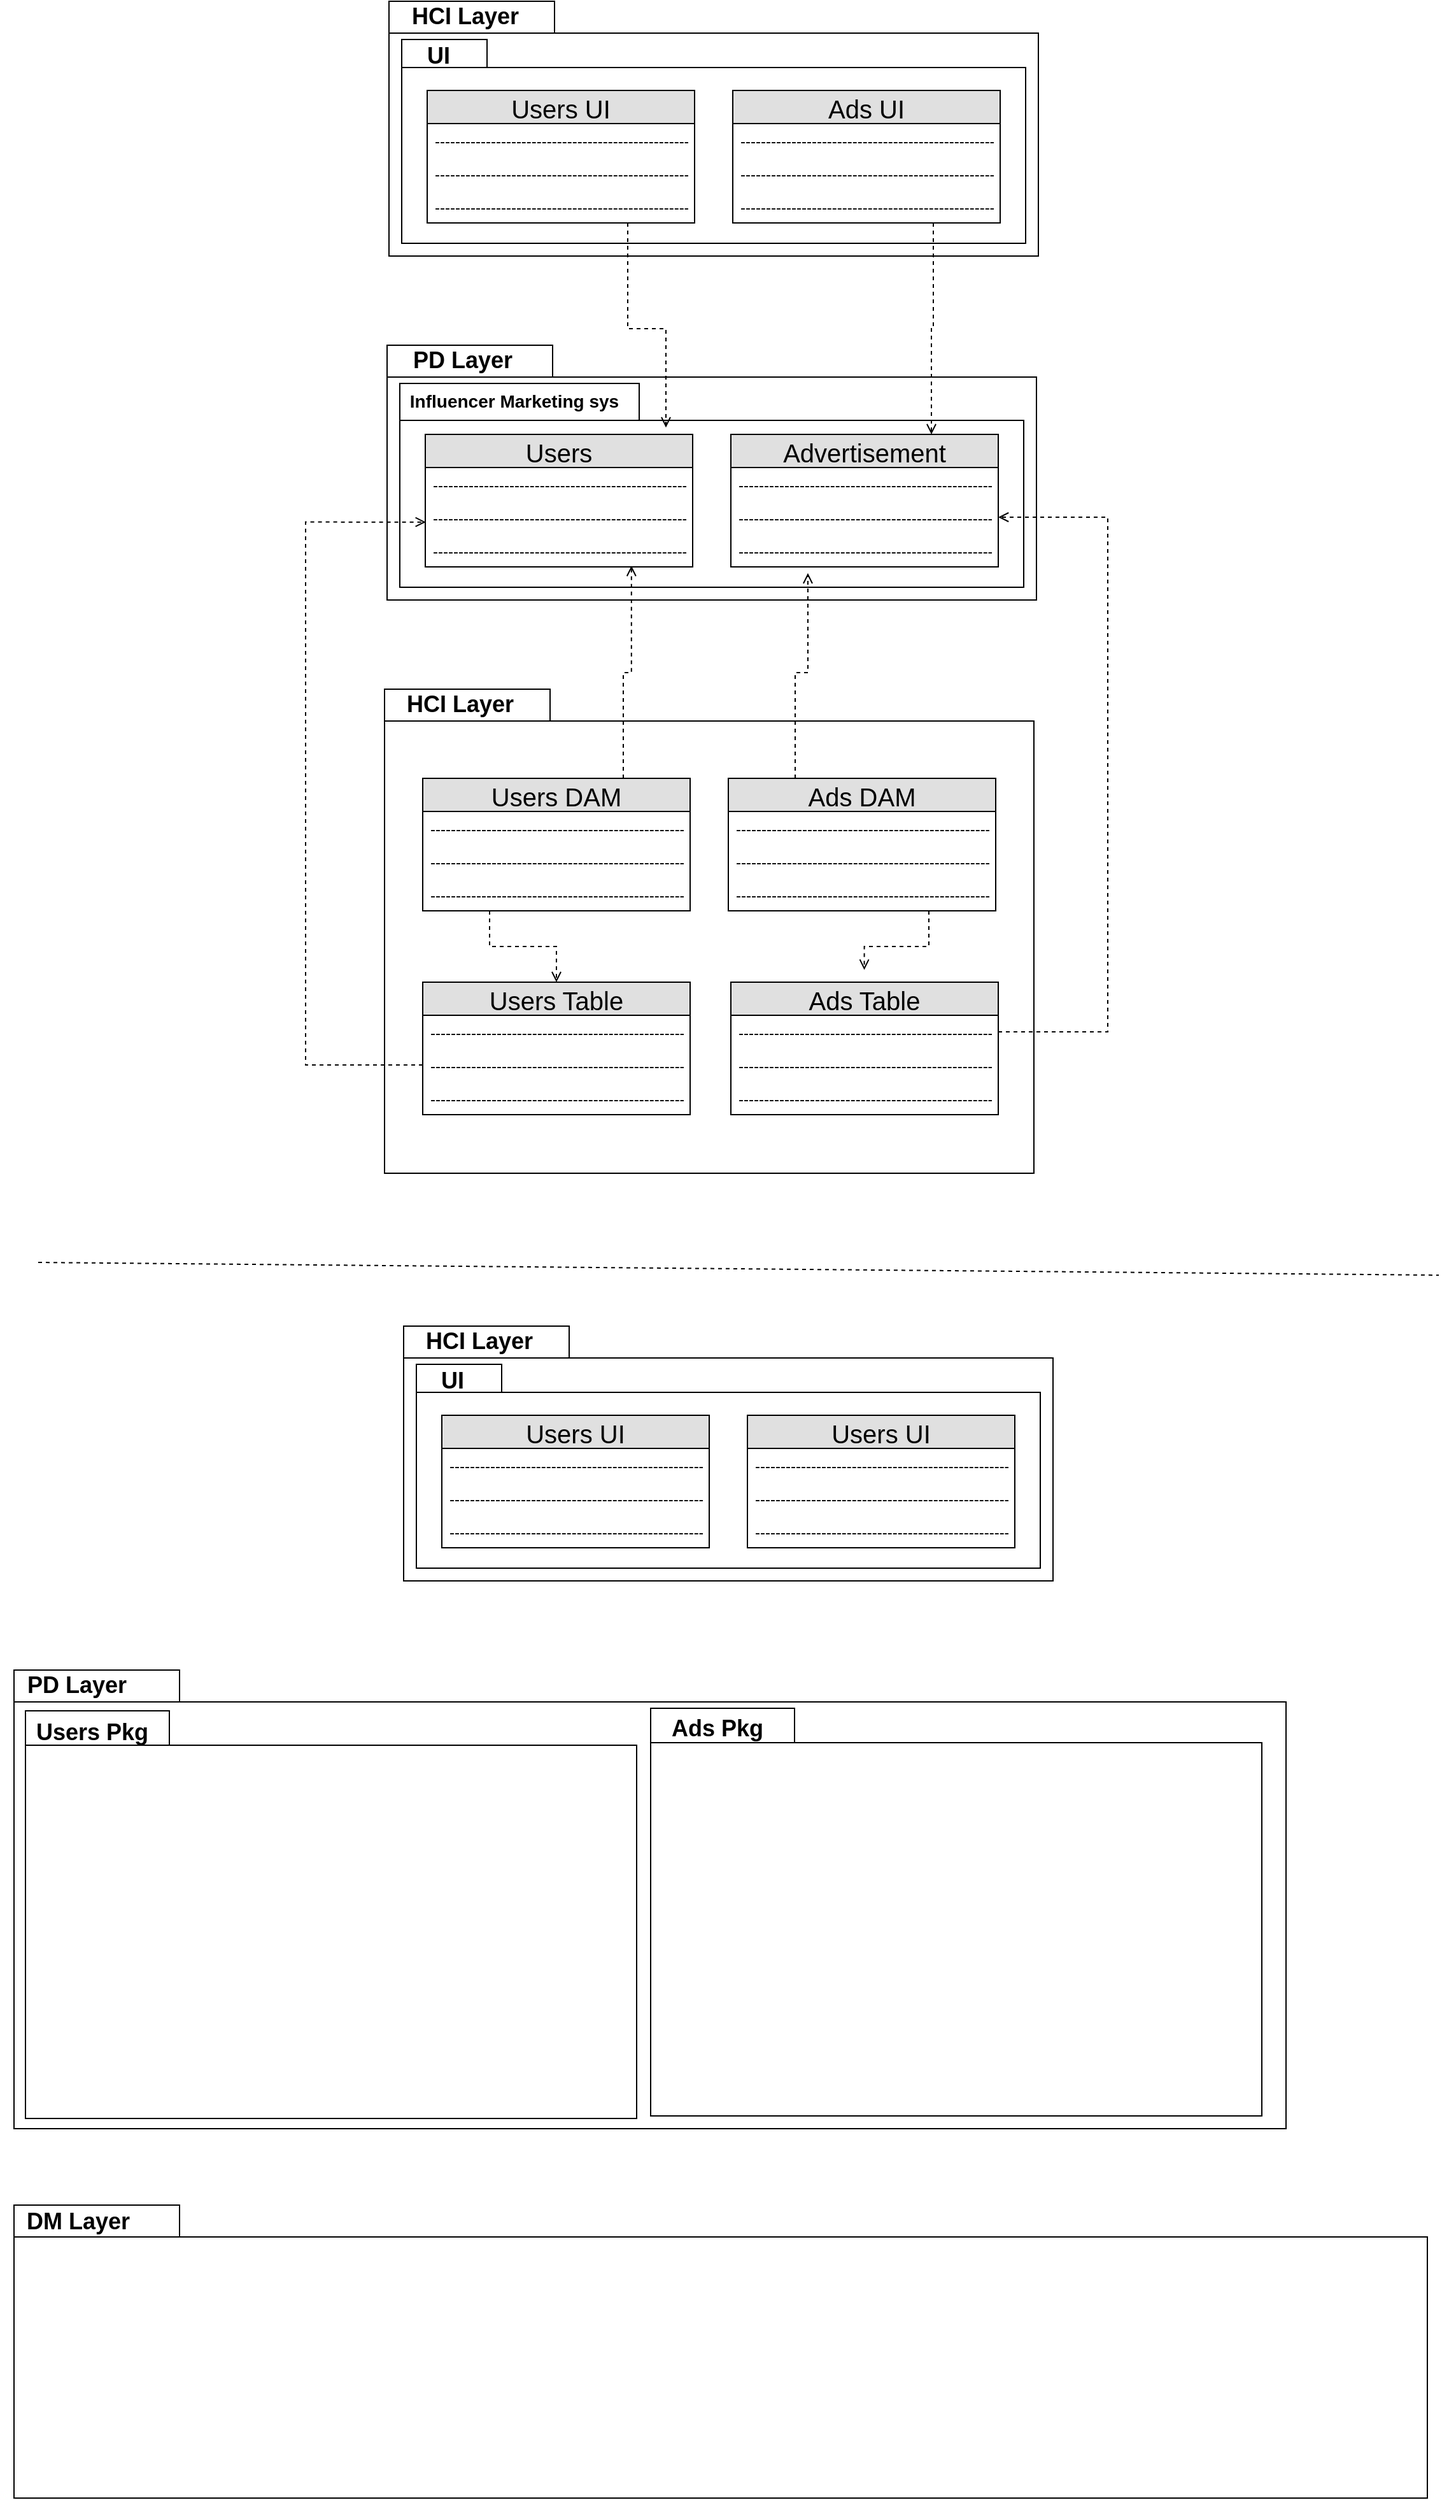 <mxfile version="12.5.8" type="google"><diagram id="fCJSIkJa_AI3o1C9sEI1" name="Page-1"><mxGraphModel dx="1297" dy="8" grid="1" gridSize="10" guides="1" tooltips="1" connect="1" arrows="1" fold="1" page="1" pageScale="1" pageWidth="1169" pageHeight="826" math="0" shadow="0"><root><mxCell id="0"/><mxCell id="1" parent="0"/><mxCell id="Y9Nz6DI4piTX5M4zUcLk-29" value="" style="group" vertex="1" connectable="0" parent="1"><mxGeometry x="313.5" y="1020" width="522" height="200" as="geometry"/></mxCell><mxCell id="Y9Nz6DI4piTX5M4zUcLk-30" value="" style="shape=folder;fontStyle=1;spacingTop=10;tabWidth=130;tabHeight=25;tabPosition=left;html=1;" vertex="1" parent="Y9Nz6DI4piTX5M4zUcLk-29"><mxGeometry x="12" width="510" height="200" as="geometry"/></mxCell><mxCell id="Y9Nz6DI4piTX5M4zUcLk-31" value="" style="shape=folder;fontStyle=1;spacingTop=10;tabWidth=67;tabHeight=22;tabPosition=left;html=1;" vertex="1" parent="Y9Nz6DI4piTX5M4zUcLk-29"><mxGeometry x="22" y="30" width="490" height="160" as="geometry"/></mxCell><mxCell id="Y9Nz6DI4piTX5M4zUcLk-32" value="&lt;font style=&quot;font-size: 18px&quot;&gt;&lt;b&gt;HCI Layer&lt;br&gt;&lt;/b&gt;&lt;/font&gt;" style="text;html=1;strokeColor=none;fillColor=none;align=center;verticalAlign=middle;whiteSpace=wrap;rounded=0;" vertex="1" parent="Y9Nz6DI4piTX5M4zUcLk-29"><mxGeometry x="21" y="2" width="101" height="20" as="geometry"/></mxCell><mxCell id="Y9Nz6DI4piTX5M4zUcLk-33" value="&lt;font style=&quot;font-size: 18px&quot;&gt;&lt;b&gt;UI&lt;/b&gt;&lt;/font&gt;" style="text;html=1;strokeColor=none;fillColor=none;align=center;verticalAlign=middle;whiteSpace=wrap;rounded=0;" vertex="1" parent="Y9Nz6DI4piTX5M4zUcLk-29"><mxGeometry y="33" width="101" height="20" as="geometry"/></mxCell><mxCell id="Y9Nz6DI4piTX5M4zUcLk-34" value="Users UI" style="swimlane;fontStyle=0;childLayout=stackLayout;horizontal=1;startSize=26;fillColor=#e0e0e0;horizontalStack=0;resizeParent=1;resizeParentMax=0;resizeLast=0;collapsible=1;marginBottom=0;swimlaneFillColor=#ffffff;align=center;fontSize=20;" vertex="1" parent="Y9Nz6DI4piTX5M4zUcLk-29"><mxGeometry x="42" y="70" width="210" height="104" as="geometry"/></mxCell><mxCell id="Y9Nz6DI4piTX5M4zUcLk-35" value="----------------------------------------------------------" style="text;strokeColor=none;fillColor=none;spacingLeft=4;spacingRight=4;overflow=hidden;rotatable=0;points=[[0,0.5],[1,0.5]];portConstraint=eastwest;fontSize=12;" vertex="1" parent="Y9Nz6DI4piTX5M4zUcLk-34"><mxGeometry y="26" width="210" height="26" as="geometry"/></mxCell><mxCell id="Y9Nz6DI4piTX5M4zUcLk-36" value="----------------------------------------------------------" style="text;strokeColor=none;fillColor=none;spacingLeft=4;spacingRight=4;overflow=hidden;rotatable=0;points=[[0,0.5],[1,0.5]];portConstraint=eastwest;fontSize=12;" vertex="1" parent="Y9Nz6DI4piTX5M4zUcLk-34"><mxGeometry y="52" width="210" height="26" as="geometry"/></mxCell><mxCell id="Y9Nz6DI4piTX5M4zUcLk-37" value="----------------------------------------------------------" style="text;strokeColor=none;fillColor=none;spacingLeft=4;spacingRight=4;overflow=hidden;rotatable=0;points=[[0,0.5],[1,0.5]];portConstraint=eastwest;fontSize=12;" vertex="1" parent="Y9Nz6DI4piTX5M4zUcLk-34"><mxGeometry y="78" width="210" height="26" as="geometry"/></mxCell><mxCell id="Y9Nz6DI4piTX5M4zUcLk-38" value="Ads UI" style="swimlane;fontStyle=0;childLayout=stackLayout;horizontal=1;startSize=26;fillColor=#e0e0e0;horizontalStack=0;resizeParent=1;resizeParentMax=0;resizeLast=0;collapsible=1;marginBottom=0;swimlaneFillColor=#ffffff;align=center;fontSize=20;" vertex="1" parent="Y9Nz6DI4piTX5M4zUcLk-29"><mxGeometry x="282" y="70" width="210" height="104" as="geometry"/></mxCell><mxCell id="Y9Nz6DI4piTX5M4zUcLk-39" value="----------------------------------------------------------" style="text;strokeColor=none;fillColor=none;spacingLeft=4;spacingRight=4;overflow=hidden;rotatable=0;points=[[0,0.5],[1,0.5]];portConstraint=eastwest;fontSize=12;" vertex="1" parent="Y9Nz6DI4piTX5M4zUcLk-38"><mxGeometry y="26" width="210" height="26" as="geometry"/></mxCell><mxCell id="Y9Nz6DI4piTX5M4zUcLk-40" value="----------------------------------------------------------" style="text;strokeColor=none;fillColor=none;spacingLeft=4;spacingRight=4;overflow=hidden;rotatable=0;points=[[0,0.5],[1,0.5]];portConstraint=eastwest;fontSize=12;" vertex="1" parent="Y9Nz6DI4piTX5M4zUcLk-38"><mxGeometry y="52" width="210" height="26" as="geometry"/></mxCell><mxCell id="Y9Nz6DI4piTX5M4zUcLk-41" value="----------------------------------------------------------" style="text;strokeColor=none;fillColor=none;spacingLeft=4;spacingRight=4;overflow=hidden;rotatable=0;points=[[0,0.5],[1,0.5]];portConstraint=eastwest;fontSize=12;" vertex="1" parent="Y9Nz6DI4piTX5M4zUcLk-38"><mxGeometry y="78" width="210" height="26" as="geometry"/></mxCell><mxCell id="Y9Nz6DI4piTX5M4zUcLk-45" value="" style="group" vertex="1" connectable="0" parent="1"><mxGeometry x="312" y="1290" width="522" height="200" as="geometry"/></mxCell><mxCell id="Y9Nz6DI4piTX5M4zUcLk-46" value="" style="shape=folder;fontStyle=1;spacingTop=10;tabWidth=130;tabHeight=25;tabPosition=left;html=1;" vertex="1" parent="Y9Nz6DI4piTX5M4zUcLk-45"><mxGeometry x="12" width="510" height="200" as="geometry"/></mxCell><mxCell id="Y9Nz6DI4piTX5M4zUcLk-47" value="" style="shape=folder;fontStyle=1;spacingTop=10;tabWidth=188;tabHeight=29;tabPosition=left;html=1;" vertex="1" parent="Y9Nz6DI4piTX5M4zUcLk-45"><mxGeometry x="22" y="30" width="490" height="160" as="geometry"/></mxCell><mxCell id="Y9Nz6DI4piTX5M4zUcLk-48" value="&lt;font style=&quot;font-size: 18px&quot;&gt;&lt;b&gt;PD Layer&lt;br&gt;&lt;/b&gt;&lt;/font&gt;" style="text;html=1;strokeColor=none;fillColor=none;align=center;verticalAlign=middle;whiteSpace=wrap;rounded=0;" vertex="1" parent="Y9Nz6DI4piTX5M4zUcLk-45"><mxGeometry x="21" y="2" width="101" height="20" as="geometry"/></mxCell><mxCell id="Y9Nz6DI4piTX5M4zUcLk-50" value="Users" style="swimlane;fontStyle=0;childLayout=stackLayout;horizontal=1;startSize=26;fillColor=#e0e0e0;horizontalStack=0;resizeParent=1;resizeParentMax=0;resizeLast=0;collapsible=1;marginBottom=0;swimlaneFillColor=#ffffff;align=center;fontSize=20;" vertex="1" parent="Y9Nz6DI4piTX5M4zUcLk-45"><mxGeometry x="42" y="70" width="210" height="104" as="geometry"/></mxCell><mxCell id="Y9Nz6DI4piTX5M4zUcLk-51" value="----------------------------------------------------------" style="text;strokeColor=none;fillColor=none;spacingLeft=4;spacingRight=4;overflow=hidden;rotatable=0;points=[[0,0.5],[1,0.5]];portConstraint=eastwest;fontSize=12;" vertex="1" parent="Y9Nz6DI4piTX5M4zUcLk-50"><mxGeometry y="26" width="210" height="26" as="geometry"/></mxCell><mxCell id="Y9Nz6DI4piTX5M4zUcLk-52" value="----------------------------------------------------------" style="text;strokeColor=none;fillColor=none;spacingLeft=4;spacingRight=4;overflow=hidden;rotatable=0;points=[[0,0.5],[1,0.5]];portConstraint=eastwest;fontSize=12;" vertex="1" parent="Y9Nz6DI4piTX5M4zUcLk-50"><mxGeometry y="52" width="210" height="26" as="geometry"/></mxCell><mxCell id="Y9Nz6DI4piTX5M4zUcLk-53" value="----------------------------------------------------------" style="text;strokeColor=none;fillColor=none;spacingLeft=4;spacingRight=4;overflow=hidden;rotatable=0;points=[[0,0.5],[1,0.5]];portConstraint=eastwest;fontSize=12;" vertex="1" parent="Y9Nz6DI4piTX5M4zUcLk-50"><mxGeometry y="78" width="210" height="26" as="geometry"/></mxCell><mxCell id="Y9Nz6DI4piTX5M4zUcLk-54" value="Advertisement" style="swimlane;fontStyle=0;childLayout=stackLayout;horizontal=1;startSize=26;fillColor=#e0e0e0;horizontalStack=0;resizeParent=1;resizeParentMax=0;resizeLast=0;collapsible=1;marginBottom=0;swimlaneFillColor=#ffffff;align=center;fontSize=20;" vertex="1" parent="Y9Nz6DI4piTX5M4zUcLk-45"><mxGeometry x="282" y="70" width="210" height="104" as="geometry"/></mxCell><mxCell id="Y9Nz6DI4piTX5M4zUcLk-55" value="----------------------------------------------------------" style="text;strokeColor=none;fillColor=none;spacingLeft=4;spacingRight=4;overflow=hidden;rotatable=0;points=[[0,0.5],[1,0.5]];portConstraint=eastwest;fontSize=12;" vertex="1" parent="Y9Nz6DI4piTX5M4zUcLk-54"><mxGeometry y="26" width="210" height="26" as="geometry"/></mxCell><mxCell id="Y9Nz6DI4piTX5M4zUcLk-56" value="----------------------------------------------------------" style="text;strokeColor=none;fillColor=none;spacingLeft=4;spacingRight=4;overflow=hidden;rotatable=0;points=[[0,0.5],[1,0.5]];portConstraint=eastwest;fontSize=12;" vertex="1" parent="Y9Nz6DI4piTX5M4zUcLk-54"><mxGeometry y="52" width="210" height="26" as="geometry"/></mxCell><mxCell id="Y9Nz6DI4piTX5M4zUcLk-57" value="----------------------------------------------------------" style="text;strokeColor=none;fillColor=none;spacingLeft=4;spacingRight=4;overflow=hidden;rotatable=0;points=[[0,0.5],[1,0.5]];portConstraint=eastwest;fontSize=12;" vertex="1" parent="Y9Nz6DI4piTX5M4zUcLk-54"><mxGeometry y="78" width="210" height="26" as="geometry"/></mxCell><mxCell id="Y9Nz6DI4piTX5M4zUcLk-49" value="&lt;font style=&quot;font-size: 14px&quot;&gt;&lt;b&gt;Influencer Marketing sys&lt;br&gt;&lt;/b&gt;&lt;/font&gt;" style="text;html=1;strokeColor=none;fillColor=none;align=center;verticalAlign=middle;whiteSpace=wrap;rounded=0;" vertex="1" parent="Y9Nz6DI4piTX5M4zUcLk-45"><mxGeometry x="21" y="34" width="182" height="20" as="geometry"/></mxCell><mxCell id="Y9Nz6DI4piTX5M4zUcLk-72" value="" style="shape=folder;fontStyle=1;spacingTop=10;tabWidth=130;tabHeight=25;tabPosition=left;html=1;" vertex="1" parent="1"><mxGeometry x="322" y="1560" width="510" height="380" as="geometry"/></mxCell><mxCell id="Y9Nz6DI4piTX5M4zUcLk-74" value="&lt;font style=&quot;font-size: 18px&quot;&gt;&lt;b&gt;HCI Layer&lt;br&gt;&lt;/b&gt;&lt;/font&gt;" style="text;html=1;strokeColor=none;fillColor=none;align=center;verticalAlign=middle;whiteSpace=wrap;rounded=0;" vertex="1" parent="1"><mxGeometry x="331" y="1562" width="101" height="20" as="geometry"/></mxCell><mxCell id="Y9Nz6DI4piTX5M4zUcLk-94" style="edgeStyle=orthogonalEdgeStyle;rounded=0;orthogonalLoop=1;jettySize=auto;html=1;exitX=0.25;exitY=1;exitDx=0;exitDy=0;entryX=0.5;entryY=0;entryDx=0;entryDy=0;dashed=1;endArrow=open;endFill=0;fontSize=20;" edge="1" parent="1" source="Y9Nz6DI4piTX5M4zUcLk-76" target="Y9Nz6DI4piTX5M4zUcLk-84"><mxGeometry relative="1" as="geometry"/></mxCell><mxCell id="Y9Nz6DI4piTX5M4zUcLk-96" style="edgeStyle=orthogonalEdgeStyle;rounded=0;orthogonalLoop=1;jettySize=auto;html=1;exitX=0.75;exitY=0;exitDx=0;exitDy=0;entryX=0.771;entryY=0.967;entryDx=0;entryDy=0;entryPerimeter=0;dashed=1;endArrow=open;endFill=0;fontSize=20;" edge="1" parent="1" source="Y9Nz6DI4piTX5M4zUcLk-76" target="Y9Nz6DI4piTX5M4zUcLk-53"><mxGeometry relative="1" as="geometry"/></mxCell><mxCell id="Y9Nz6DI4piTX5M4zUcLk-76" value="Users DAM" style="swimlane;fontStyle=0;childLayout=stackLayout;horizontal=1;startSize=26;fillColor=#e0e0e0;horizontalStack=0;resizeParent=1;resizeParentMax=0;resizeLast=0;collapsible=1;marginBottom=0;swimlaneFillColor=#ffffff;align=center;fontSize=20;" vertex="1" parent="1"><mxGeometry x="352" y="1630" width="210" height="104" as="geometry"/></mxCell><mxCell id="Y9Nz6DI4piTX5M4zUcLk-77" value="----------------------------------------------------------" style="text;strokeColor=none;fillColor=none;spacingLeft=4;spacingRight=4;overflow=hidden;rotatable=0;points=[[0,0.5],[1,0.5]];portConstraint=eastwest;fontSize=12;" vertex="1" parent="Y9Nz6DI4piTX5M4zUcLk-76"><mxGeometry y="26" width="210" height="26" as="geometry"/></mxCell><mxCell id="Y9Nz6DI4piTX5M4zUcLk-78" value="----------------------------------------------------------" style="text;strokeColor=none;fillColor=none;spacingLeft=4;spacingRight=4;overflow=hidden;rotatable=0;points=[[0,0.5],[1,0.5]];portConstraint=eastwest;fontSize=12;" vertex="1" parent="Y9Nz6DI4piTX5M4zUcLk-76"><mxGeometry y="52" width="210" height="26" as="geometry"/></mxCell><mxCell id="Y9Nz6DI4piTX5M4zUcLk-79" value="----------------------------------------------------------" style="text;strokeColor=none;fillColor=none;spacingLeft=4;spacingRight=4;overflow=hidden;rotatable=0;points=[[0,0.5],[1,0.5]];portConstraint=eastwest;fontSize=12;" vertex="1" parent="Y9Nz6DI4piTX5M4zUcLk-76"><mxGeometry y="78" width="210" height="26" as="geometry"/></mxCell><mxCell id="Y9Nz6DI4piTX5M4zUcLk-93" style="edgeStyle=orthogonalEdgeStyle;rounded=0;orthogonalLoop=1;jettySize=auto;html=1;exitX=0.75;exitY=1;exitDx=0;exitDy=0;entryX=0.499;entryY=-0.093;entryDx=0;entryDy=0;entryPerimeter=0;dashed=1;endArrow=open;endFill=0;fontSize=20;" edge="1" parent="1" source="Y9Nz6DI4piTX5M4zUcLk-80" target="Y9Nz6DI4piTX5M4zUcLk-88"><mxGeometry relative="1" as="geometry"/></mxCell><mxCell id="Y9Nz6DI4piTX5M4zUcLk-97" style="edgeStyle=orthogonalEdgeStyle;rounded=0;orthogonalLoop=1;jettySize=auto;html=1;exitX=0.25;exitY=0;exitDx=0;exitDy=0;entryX=0.288;entryY=1.187;entryDx=0;entryDy=0;entryPerimeter=0;dashed=1;endArrow=open;endFill=0;fontSize=20;" edge="1" parent="1" source="Y9Nz6DI4piTX5M4zUcLk-80" target="Y9Nz6DI4piTX5M4zUcLk-57"><mxGeometry relative="1" as="geometry"><Array as="points"><mxPoint x="644" y="1547"/><mxPoint x="654" y="1547"/></Array></mxGeometry></mxCell><mxCell id="Y9Nz6DI4piTX5M4zUcLk-80" value="Ads DAM" style="swimlane;fontStyle=0;childLayout=stackLayout;horizontal=1;startSize=26;fillColor=#e0e0e0;horizontalStack=0;resizeParent=1;resizeParentMax=0;resizeLast=0;collapsible=1;marginBottom=0;swimlaneFillColor=#ffffff;align=center;fontSize=20;" vertex="1" parent="1"><mxGeometry x="592" y="1630" width="210" height="104" as="geometry"/></mxCell><mxCell id="Y9Nz6DI4piTX5M4zUcLk-81" value="----------------------------------------------------------" style="text;strokeColor=none;fillColor=none;spacingLeft=4;spacingRight=4;overflow=hidden;rotatable=0;points=[[0,0.5],[1,0.5]];portConstraint=eastwest;fontSize=12;" vertex="1" parent="Y9Nz6DI4piTX5M4zUcLk-80"><mxGeometry y="26" width="210" height="26" as="geometry"/></mxCell><mxCell id="Y9Nz6DI4piTX5M4zUcLk-82" value="----------------------------------------------------------" style="text;strokeColor=none;fillColor=none;spacingLeft=4;spacingRight=4;overflow=hidden;rotatable=0;points=[[0,0.5],[1,0.5]];portConstraint=eastwest;fontSize=12;" vertex="1" parent="Y9Nz6DI4piTX5M4zUcLk-80"><mxGeometry y="52" width="210" height="26" as="geometry"/></mxCell><mxCell id="Y9Nz6DI4piTX5M4zUcLk-83" value="----------------------------------------------------------" style="text;strokeColor=none;fillColor=none;spacingLeft=4;spacingRight=4;overflow=hidden;rotatable=0;points=[[0,0.5],[1,0.5]];portConstraint=eastwest;fontSize=12;" vertex="1" parent="Y9Nz6DI4piTX5M4zUcLk-80"><mxGeometry y="78" width="210" height="26" as="geometry"/></mxCell><mxCell id="Y9Nz6DI4piTX5M4zUcLk-84" value="Users Table" style="swimlane;fontStyle=0;childLayout=stackLayout;horizontal=1;startSize=26;fillColor=#e0e0e0;horizontalStack=0;resizeParent=1;resizeParentMax=0;resizeLast=0;collapsible=1;marginBottom=0;swimlaneFillColor=#ffffff;align=center;fontSize=20;" vertex="1" parent="1"><mxGeometry x="352" y="1790" width="210" height="104" as="geometry"/></mxCell><mxCell id="Y9Nz6DI4piTX5M4zUcLk-85" value="----------------------------------------------------------" style="text;strokeColor=none;fillColor=none;spacingLeft=4;spacingRight=4;overflow=hidden;rotatable=0;points=[[0,0.5],[1,0.5]];portConstraint=eastwest;fontSize=12;" vertex="1" parent="Y9Nz6DI4piTX5M4zUcLk-84"><mxGeometry y="26" width="210" height="26" as="geometry"/></mxCell><mxCell id="Y9Nz6DI4piTX5M4zUcLk-86" value="----------------------------------------------------------" style="text;strokeColor=none;fillColor=none;spacingLeft=4;spacingRight=4;overflow=hidden;rotatable=0;points=[[0,0.5],[1,0.5]];portConstraint=eastwest;fontSize=12;" vertex="1" parent="Y9Nz6DI4piTX5M4zUcLk-84"><mxGeometry y="52" width="210" height="26" as="geometry"/></mxCell><mxCell id="Y9Nz6DI4piTX5M4zUcLk-87" value="----------------------------------------------------------" style="text;strokeColor=none;fillColor=none;spacingLeft=4;spacingRight=4;overflow=hidden;rotatable=0;points=[[0,0.5],[1,0.5]];portConstraint=eastwest;fontSize=12;" vertex="1" parent="Y9Nz6DI4piTX5M4zUcLk-84"><mxGeometry y="78" width="210" height="26" as="geometry"/></mxCell><mxCell id="Y9Nz6DI4piTX5M4zUcLk-88" value="Ads Table" style="swimlane;fontStyle=0;childLayout=stackLayout;horizontal=1;startSize=26;fillColor=#e0e0e0;horizontalStack=0;resizeParent=1;resizeParentMax=0;resizeLast=0;collapsible=1;marginBottom=0;swimlaneFillColor=#ffffff;align=center;fontSize=20;" vertex="1" parent="1"><mxGeometry x="594" y="1790" width="210" height="104" as="geometry"/></mxCell><mxCell id="Y9Nz6DI4piTX5M4zUcLk-89" value="----------------------------------------------------------" style="text;strokeColor=none;fillColor=none;spacingLeft=4;spacingRight=4;overflow=hidden;rotatable=0;points=[[0,0.5],[1,0.5]];portConstraint=eastwest;fontSize=12;" vertex="1" parent="Y9Nz6DI4piTX5M4zUcLk-88"><mxGeometry y="26" width="210" height="26" as="geometry"/></mxCell><mxCell id="Y9Nz6DI4piTX5M4zUcLk-90" value="----------------------------------------------------------" style="text;strokeColor=none;fillColor=none;spacingLeft=4;spacingRight=4;overflow=hidden;rotatable=0;points=[[0,0.5],[1,0.5]];portConstraint=eastwest;fontSize=12;" vertex="1" parent="Y9Nz6DI4piTX5M4zUcLk-88"><mxGeometry y="52" width="210" height="26" as="geometry"/></mxCell><mxCell id="Y9Nz6DI4piTX5M4zUcLk-91" value="----------------------------------------------------------" style="text;strokeColor=none;fillColor=none;spacingLeft=4;spacingRight=4;overflow=hidden;rotatable=0;points=[[0,0.5],[1,0.5]];portConstraint=eastwest;fontSize=12;" vertex="1" parent="Y9Nz6DI4piTX5M4zUcLk-88"><mxGeometry y="78" width="210" height="26" as="geometry"/></mxCell><mxCell id="Y9Nz6DI4piTX5M4zUcLk-98" style="edgeStyle=orthogonalEdgeStyle;rounded=0;orthogonalLoop=1;jettySize=auto;html=1;exitX=1;exitY=0.5;exitDx=0;exitDy=0;entryX=1;entryY=0.5;entryDx=0;entryDy=0;dashed=1;endArrow=open;endFill=0;fontSize=20;" edge="1" parent="1" source="Y9Nz6DI4piTX5M4zUcLk-89" target="Y9Nz6DI4piTX5M4zUcLk-56"><mxGeometry relative="1" as="geometry"><Array as="points"><mxPoint x="890" y="1829"/><mxPoint x="890" y="1425"/></Array></mxGeometry></mxCell><mxCell id="Y9Nz6DI4piTX5M4zUcLk-99" style="edgeStyle=orthogonalEdgeStyle;rounded=0;orthogonalLoop=1;jettySize=auto;html=1;exitX=0;exitY=0.5;exitDx=0;exitDy=0;entryX=0.002;entryY=-0.352;entryDx=0;entryDy=0;entryPerimeter=0;dashed=1;endArrow=open;endFill=0;fontSize=20;" edge="1" parent="1" source="Y9Nz6DI4piTX5M4zUcLk-86" target="Y9Nz6DI4piTX5M4zUcLk-53"><mxGeometry relative="1" as="geometry"><Array as="points"><mxPoint x="260" y="1855"/><mxPoint x="260" y="1429"/></Array></mxGeometry></mxCell><mxCell id="Y9Nz6DI4piTX5M4zUcLk-100" style="edgeStyle=orthogonalEdgeStyle;rounded=0;orthogonalLoop=1;jettySize=auto;html=1;exitX=0.75;exitY=1;exitDx=0;exitDy=0;entryX=0.75;entryY=0;entryDx=0;entryDy=0;dashed=1;endArrow=open;endFill=0;fontSize=20;" edge="1" parent="1" source="Y9Nz6DI4piTX5M4zUcLk-38" target="Y9Nz6DI4piTX5M4zUcLk-54"><mxGeometry relative="1" as="geometry"/></mxCell><mxCell id="Y9Nz6DI4piTX5M4zUcLk-101" style="edgeStyle=orthogonalEdgeStyle;rounded=0;orthogonalLoop=1;jettySize=auto;html=1;exitX=0.75;exitY=1;exitDx=0;exitDy=0;entryX=0.9;entryY=-0.052;entryDx=0;entryDy=0;entryPerimeter=0;dashed=1;endArrow=open;endFill=0;fontSize=20;" edge="1" parent="1" source="Y9Nz6DI4piTX5M4zUcLk-34" target="Y9Nz6DI4piTX5M4zUcLk-50"><mxGeometry relative="1" as="geometry"/></mxCell><mxCell id="Y9Nz6DI4piTX5M4zUcLk-126" value="" style="group" vertex="1" connectable="0" parent="1"><mxGeometry x="30" y="2330" width="1111" height="360" as="geometry"/></mxCell><mxCell id="Y9Nz6DI4piTX5M4zUcLk-127" value="" style="group" vertex="1" connectable="0" parent="Y9Nz6DI4piTX5M4zUcLk-126"><mxGeometry width="1000" height="360" as="geometry"/></mxCell><mxCell id="Y9Nz6DI4piTX5M4zUcLk-128" value="" style="shape=folder;fontStyle=1;spacingTop=10;tabWidth=130;tabHeight=25;tabPosition=left;html=1;" vertex="1" parent="Y9Nz6DI4piTX5M4zUcLk-127"><mxGeometry x="1" width="999" height="360" as="geometry"/></mxCell><mxCell id="Y9Nz6DI4piTX5M4zUcLk-129" value="&lt;font style=&quot;font-size: 18px&quot;&gt;&lt;b&gt;PD Layer&lt;br&gt;&lt;/b&gt;&lt;/font&gt;" style="text;html=1;strokeColor=none;fillColor=none;align=center;verticalAlign=middle;whiteSpace=wrap;rounded=0;" vertex="1" parent="Y9Nz6DI4piTX5M4zUcLk-127"><mxGeometry y="2" width="101" height="20" as="geometry"/></mxCell><mxCell id="Y9Nz6DI4piTX5M4zUcLk-130" value="" style="shape=folder;fontStyle=1;spacingTop=10;tabWidth=113;tabHeight=27;tabPosition=left;html=1;" vertex="1" parent="Y9Nz6DI4piTX5M4zUcLk-127"><mxGeometry x="501" y="30" width="480" height="320" as="geometry"/></mxCell><mxCell id="Y9Nz6DI4piTX5M4zUcLk-131" value="&lt;font size=&quot;1&quot;&gt;&lt;b&gt;&lt;font style=&quot;font-size: 18px&quot;&gt;Ads Pkg&lt;/font&gt;&lt;/b&gt;&lt;/font&gt;" style="text;html=1;strokeColor=none;fillColor=none;align=center;verticalAlign=middle;whiteSpace=wrap;rounded=0;" vertex="1" parent="Y9Nz6DI4piTX5M4zUcLk-127"><mxGeometry x="481" y="27.997" width="145" height="35.556" as="geometry"/></mxCell><mxCell id="Y9Nz6DI4piTX5M4zUcLk-132" value="" style="group" vertex="1" connectable="0" parent="Y9Nz6DI4piTX5M4zUcLk-127"><mxGeometry y="32" width="490" height="320" as="geometry"/></mxCell><mxCell id="Y9Nz6DI4piTX5M4zUcLk-133" value="" style="shape=folder;fontStyle=1;spacingTop=10;tabWidth=113;tabHeight=27;tabPosition=left;html=1;" vertex="1" parent="Y9Nz6DI4piTX5M4zUcLk-132"><mxGeometry x="10" width="480" height="320" as="geometry"/></mxCell><mxCell id="Y9Nz6DI4piTX5M4zUcLk-134" value="&lt;font size=&quot;1&quot;&gt;&lt;b&gt;&lt;font style=&quot;font-size: 18px&quot;&gt;Users Pkg&lt;/font&gt;&lt;/b&gt;&lt;/font&gt;&lt;font style=&quot;font-size: 18px&quot;&gt;&lt;b&gt;&lt;/b&gt;&lt;/font&gt;" style="text;html=1;strokeColor=none;fillColor=none;align=center;verticalAlign=middle;whiteSpace=wrap;rounded=0;" vertex="1" parent="Y9Nz6DI4piTX5M4zUcLk-132"><mxGeometry x="-10" y="-0.333" width="145" height="35.556" as="geometry"/></mxCell><mxCell id="Y9Nz6DI4piTX5M4zUcLk-135" value="" style="shape=folder;fontStyle=1;spacingTop=10;tabWidth=130;tabHeight=25;tabPosition=left;html=1;" vertex="1" parent="1"><mxGeometry x="31" y="2750" width="1110" height="230" as="geometry"/></mxCell><mxCell id="Y9Nz6DI4piTX5M4zUcLk-136" value="&lt;font style=&quot;font-size: 18px&quot;&gt;&lt;b&gt;DM Layer&lt;br&gt;&lt;/b&gt;&lt;/font&gt;" style="text;html=1;strokeColor=none;fillColor=none;align=center;verticalAlign=middle;whiteSpace=wrap;rounded=0;" vertex="1" parent="1"><mxGeometry x="31" y="2753" width="101" height="20" as="geometry"/></mxCell><mxCell id="Y9Nz6DI4piTX5M4zUcLk-137" value="" style="group" vertex="1" connectable="0" parent="1"><mxGeometry x="325" y="2060" width="522" height="200" as="geometry"/></mxCell><mxCell id="Y9Nz6DI4piTX5M4zUcLk-138" value="" style="shape=folder;fontStyle=1;spacingTop=10;tabWidth=130;tabHeight=25;tabPosition=left;html=1;" vertex="1" parent="Y9Nz6DI4piTX5M4zUcLk-137"><mxGeometry x="12" width="510" height="200" as="geometry"/></mxCell><mxCell id="Y9Nz6DI4piTX5M4zUcLk-139" value="" style="shape=folder;fontStyle=1;spacingTop=10;tabWidth=67;tabHeight=22;tabPosition=left;html=1;" vertex="1" parent="Y9Nz6DI4piTX5M4zUcLk-137"><mxGeometry x="22" y="30" width="490" height="160" as="geometry"/></mxCell><mxCell id="Y9Nz6DI4piTX5M4zUcLk-140" value="&lt;font style=&quot;font-size: 18px&quot;&gt;&lt;b&gt;HCI Layer&lt;br&gt;&lt;/b&gt;&lt;/font&gt;" style="text;html=1;strokeColor=none;fillColor=none;align=center;verticalAlign=middle;whiteSpace=wrap;rounded=0;" vertex="1" parent="Y9Nz6DI4piTX5M4zUcLk-137"><mxGeometry x="21" y="2" width="101" height="20" as="geometry"/></mxCell><mxCell id="Y9Nz6DI4piTX5M4zUcLk-141" value="&lt;font style=&quot;font-size: 18px&quot;&gt;&lt;b&gt;UI&lt;/b&gt;&lt;/font&gt;" style="text;html=1;strokeColor=none;fillColor=none;align=center;verticalAlign=middle;whiteSpace=wrap;rounded=0;" vertex="1" parent="Y9Nz6DI4piTX5M4zUcLk-137"><mxGeometry y="33" width="101" height="20" as="geometry"/></mxCell><mxCell id="Y9Nz6DI4piTX5M4zUcLk-142" value="Users UI" style="swimlane;fontStyle=0;childLayout=stackLayout;horizontal=1;startSize=26;fillColor=#e0e0e0;horizontalStack=0;resizeParent=1;resizeParentMax=0;resizeLast=0;collapsible=1;marginBottom=0;swimlaneFillColor=#ffffff;align=center;fontSize=20;" vertex="1" parent="Y9Nz6DI4piTX5M4zUcLk-137"><mxGeometry x="42" y="70" width="210" height="104" as="geometry"/></mxCell><mxCell id="Y9Nz6DI4piTX5M4zUcLk-143" value="----------------------------------------------------------" style="text;strokeColor=none;fillColor=none;spacingLeft=4;spacingRight=4;overflow=hidden;rotatable=0;points=[[0,0.5],[1,0.5]];portConstraint=eastwest;fontSize=12;" vertex="1" parent="Y9Nz6DI4piTX5M4zUcLk-142"><mxGeometry y="26" width="210" height="26" as="geometry"/></mxCell><mxCell id="Y9Nz6DI4piTX5M4zUcLk-144" value="----------------------------------------------------------" style="text;strokeColor=none;fillColor=none;spacingLeft=4;spacingRight=4;overflow=hidden;rotatable=0;points=[[0,0.5],[1,0.5]];portConstraint=eastwest;fontSize=12;" vertex="1" parent="Y9Nz6DI4piTX5M4zUcLk-142"><mxGeometry y="52" width="210" height="26" as="geometry"/></mxCell><mxCell id="Y9Nz6DI4piTX5M4zUcLk-145" value="----------------------------------------------------------" style="text;strokeColor=none;fillColor=none;spacingLeft=4;spacingRight=4;overflow=hidden;rotatable=0;points=[[0,0.5],[1,0.5]];portConstraint=eastwest;fontSize=12;" vertex="1" parent="Y9Nz6DI4piTX5M4zUcLk-142"><mxGeometry y="78" width="210" height="26" as="geometry"/></mxCell><mxCell id="Y9Nz6DI4piTX5M4zUcLk-146" value="Users UI" style="swimlane;fontStyle=0;childLayout=stackLayout;horizontal=1;startSize=26;fillColor=#e0e0e0;horizontalStack=0;resizeParent=1;resizeParentMax=0;resizeLast=0;collapsible=1;marginBottom=0;swimlaneFillColor=#ffffff;align=center;fontSize=20;" vertex="1" parent="Y9Nz6DI4piTX5M4zUcLk-137"><mxGeometry x="282" y="70" width="210" height="104" as="geometry"/></mxCell><mxCell id="Y9Nz6DI4piTX5M4zUcLk-147" value="----------------------------------------------------------" style="text;strokeColor=none;fillColor=none;spacingLeft=4;spacingRight=4;overflow=hidden;rotatable=0;points=[[0,0.5],[1,0.5]];portConstraint=eastwest;fontSize=12;" vertex="1" parent="Y9Nz6DI4piTX5M4zUcLk-146"><mxGeometry y="26" width="210" height="26" as="geometry"/></mxCell><mxCell id="Y9Nz6DI4piTX5M4zUcLk-148" value="----------------------------------------------------------" style="text;strokeColor=none;fillColor=none;spacingLeft=4;spacingRight=4;overflow=hidden;rotatable=0;points=[[0,0.5],[1,0.5]];portConstraint=eastwest;fontSize=12;" vertex="1" parent="Y9Nz6DI4piTX5M4zUcLk-146"><mxGeometry y="52" width="210" height="26" as="geometry"/></mxCell><mxCell id="Y9Nz6DI4piTX5M4zUcLk-149" value="----------------------------------------------------------" style="text;strokeColor=none;fillColor=none;spacingLeft=4;spacingRight=4;overflow=hidden;rotatable=0;points=[[0,0.5],[1,0.5]];portConstraint=eastwest;fontSize=12;" vertex="1" parent="Y9Nz6DI4piTX5M4zUcLk-146"><mxGeometry y="78" width="210" height="26" as="geometry"/></mxCell><mxCell id="Y9Nz6DI4piTX5M4zUcLk-153" value="" style="endArrow=none;dashed=1;html=1;fontSize=20;" edge="1" parent="1"><mxGeometry width="50" height="50" relative="1" as="geometry"><mxPoint x="50" y="2010" as="sourcePoint"/><mxPoint x="1150" y="2020" as="targetPoint"/></mxGeometry></mxCell></root></mxGraphModel></diagram></mxfile>